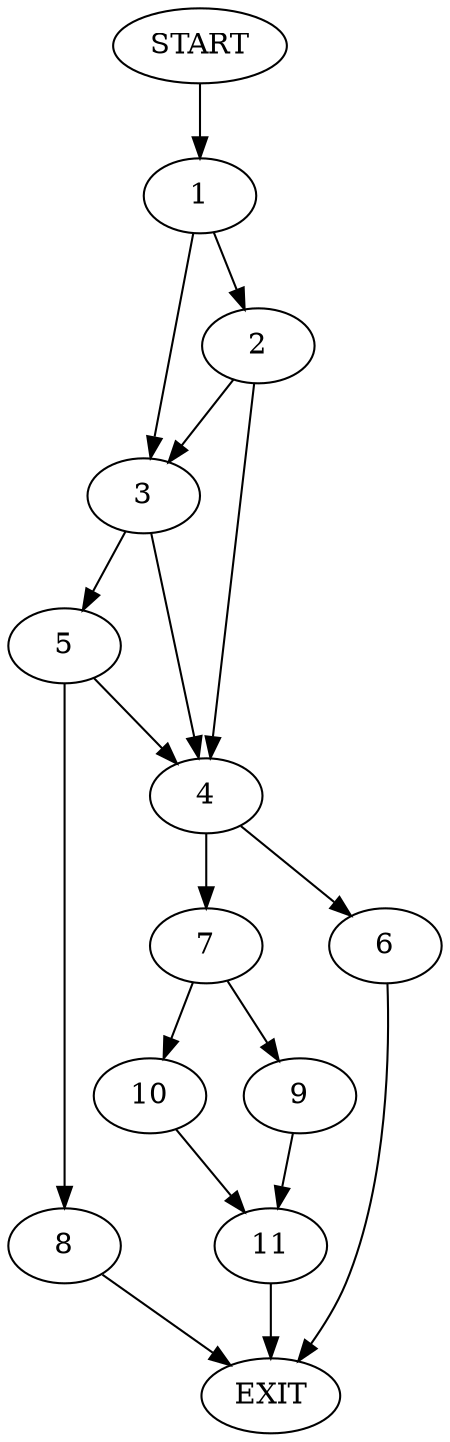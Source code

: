 digraph {
0 [label="START"]
12 [label="EXIT"]
0 -> 1
1 -> 2
1 -> 3
2 -> 4
2 -> 3
3 -> 4
3 -> 5
4 -> 6
4 -> 7
5 -> 4
5 -> 8
8 -> 12
6 -> 12
7 -> 9
7 -> 10
9 -> 11
10 -> 11
11 -> 12
}
